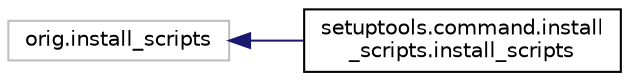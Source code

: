 digraph "Graphical Class Hierarchy"
{
 // LATEX_PDF_SIZE
  edge [fontname="Helvetica",fontsize="10",labelfontname="Helvetica",labelfontsize="10"];
  node [fontname="Helvetica",fontsize="10",shape=record];
  rankdir="LR";
  Node6847 [label="orig.install_scripts",height=0.2,width=0.4,color="grey75", fillcolor="white", style="filled",tooltip=" "];
  Node6847 -> Node0 [dir="back",color="midnightblue",fontsize="10",style="solid",fontname="Helvetica"];
  Node0 [label="setuptools.command.install\l_scripts.install_scripts",height=0.2,width=0.4,color="black", fillcolor="white", style="filled",URL="$classsetuptools_1_1command_1_1install__scripts_1_1install__scripts.html",tooltip=" "];
}
